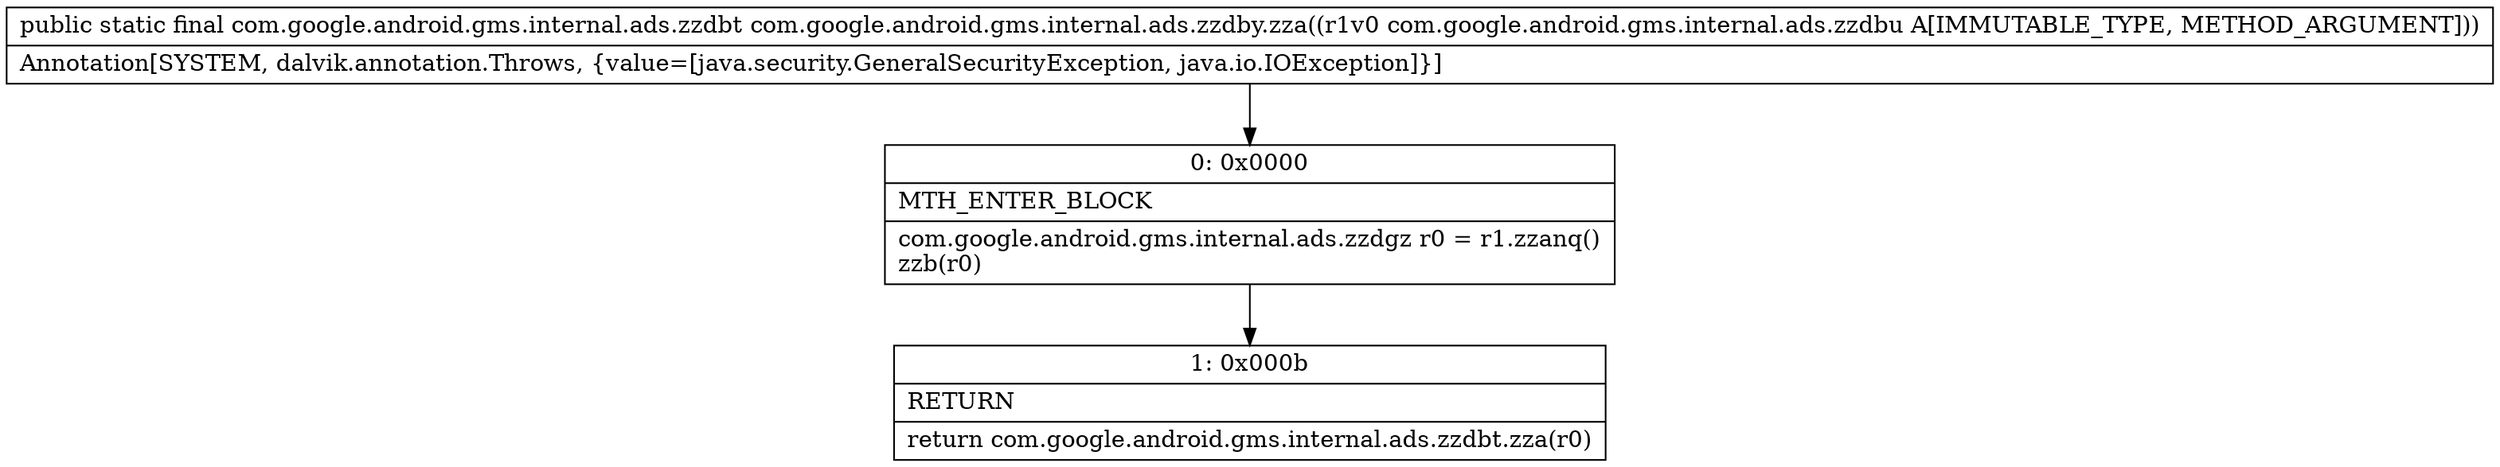 digraph "CFG forcom.google.android.gms.internal.ads.zzdby.zza(Lcom\/google\/android\/gms\/internal\/ads\/zzdbu;)Lcom\/google\/android\/gms\/internal\/ads\/zzdbt;" {
Node_0 [shape=record,label="{0\:\ 0x0000|MTH_ENTER_BLOCK\l|com.google.android.gms.internal.ads.zzdgz r0 = r1.zzanq()\lzzb(r0)\l}"];
Node_1 [shape=record,label="{1\:\ 0x000b|RETURN\l|return com.google.android.gms.internal.ads.zzdbt.zza(r0)\l}"];
MethodNode[shape=record,label="{public static final com.google.android.gms.internal.ads.zzdbt com.google.android.gms.internal.ads.zzdby.zza((r1v0 com.google.android.gms.internal.ads.zzdbu A[IMMUTABLE_TYPE, METHOD_ARGUMENT]))  | Annotation[SYSTEM, dalvik.annotation.Throws, \{value=[java.security.GeneralSecurityException, java.io.IOException]\}]\l}"];
MethodNode -> Node_0;
Node_0 -> Node_1;
}

